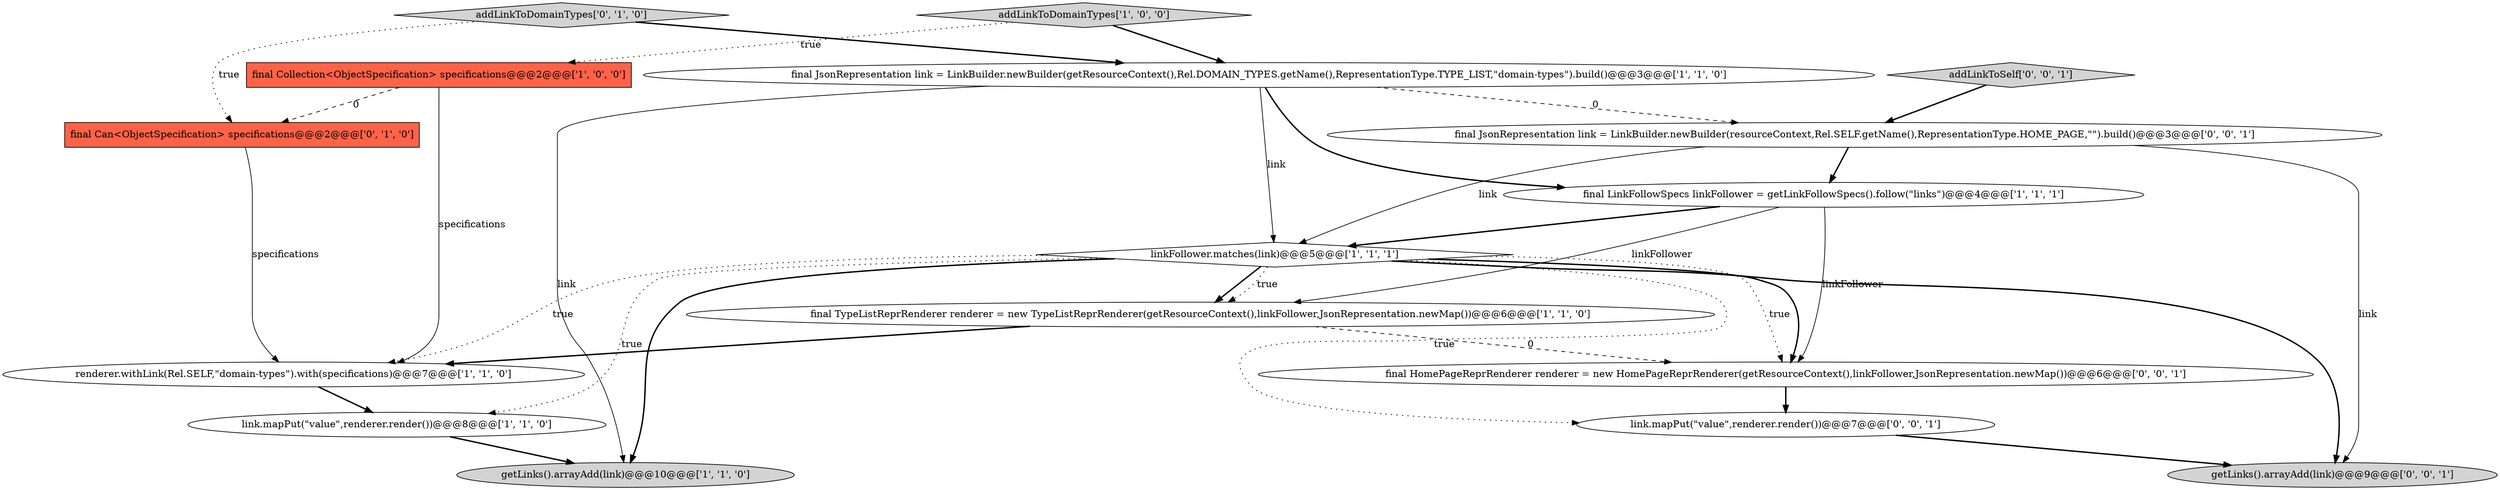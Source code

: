 digraph {
2 [style = filled, label = "getLinks().arrayAdd(link)@@@10@@@['1', '1', '0']", fillcolor = lightgray, shape = ellipse image = "AAA0AAABBB1BBB"];
5 [style = filled, label = "final JsonRepresentation link = LinkBuilder.newBuilder(getResourceContext(),Rel.DOMAIN_TYPES.getName(),RepresentationType.TYPE_LIST,\"domain-types\").build()@@@3@@@['1', '1', '0']", fillcolor = white, shape = ellipse image = "AAA0AAABBB1BBB"];
6 [style = filled, label = "renderer.withLink(Rel.SELF,\"domain-types\").with(specifications)@@@7@@@['1', '1', '0']", fillcolor = white, shape = ellipse image = "AAA0AAABBB1BBB"];
8 [style = filled, label = "addLinkToDomainTypes['1', '0', '0']", fillcolor = lightgray, shape = diamond image = "AAA0AAABBB1BBB"];
1 [style = filled, label = "link.mapPut(\"value\",renderer.render())@@@8@@@['1', '1', '0']", fillcolor = white, shape = ellipse image = "AAA0AAABBB1BBB"];
3 [style = filled, label = "linkFollower.matches(link)@@@5@@@['1', '1', '1']", fillcolor = white, shape = diamond image = "AAA0AAABBB1BBB"];
11 [style = filled, label = "final HomePageReprRenderer renderer = new HomePageReprRenderer(getResourceContext(),linkFollower,JsonRepresentation.newMap())@@@6@@@['0', '0', '1']", fillcolor = white, shape = ellipse image = "AAA0AAABBB3BBB"];
12 [style = filled, label = "addLinkToSelf['0', '0', '1']", fillcolor = lightgray, shape = diamond image = "AAA0AAABBB3BBB"];
13 [style = filled, label = "final JsonRepresentation link = LinkBuilder.newBuilder(resourceContext,Rel.SELF.getName(),RepresentationType.HOME_PAGE,\"\").build()@@@3@@@['0', '0', '1']", fillcolor = white, shape = ellipse image = "AAA0AAABBB3BBB"];
14 [style = filled, label = "getLinks().arrayAdd(link)@@@9@@@['0', '0', '1']", fillcolor = lightgray, shape = ellipse image = "AAA0AAABBB3BBB"];
4 [style = filled, label = "final Collection<ObjectSpecification> specifications@@@2@@@['1', '0', '0']", fillcolor = tomato, shape = box image = "AAA1AAABBB1BBB"];
10 [style = filled, label = "final Can<ObjectSpecification> specifications@@@2@@@['0', '1', '0']", fillcolor = tomato, shape = box image = "AAA1AAABBB2BBB"];
7 [style = filled, label = "final LinkFollowSpecs linkFollower = getLinkFollowSpecs().follow(\"links\")@@@4@@@['1', '1', '1']", fillcolor = white, shape = ellipse image = "AAA0AAABBB1BBB"];
15 [style = filled, label = "link.mapPut(\"value\",renderer.render())@@@7@@@['0', '0', '1']", fillcolor = white, shape = ellipse image = "AAA0AAABBB3BBB"];
0 [style = filled, label = "final TypeListReprRenderer renderer = new TypeListReprRenderer(getResourceContext(),linkFollower,JsonRepresentation.newMap())@@@6@@@['1', '1', '0']", fillcolor = white, shape = ellipse image = "AAA0AAABBB1BBB"];
9 [style = filled, label = "addLinkToDomainTypes['0', '1', '0']", fillcolor = lightgray, shape = diamond image = "AAA0AAABBB2BBB"];
5->13 [style = dashed, label="0"];
3->11 [style = dotted, label="true"];
15->14 [style = bold, label=""];
0->6 [style = bold, label=""];
3->14 [style = bold, label=""];
13->14 [style = solid, label="link"];
3->11 [style = bold, label=""];
4->6 [style = solid, label="specifications"];
13->3 [style = solid, label="link"];
0->11 [style = dashed, label="0"];
3->6 [style = dotted, label="true"];
10->6 [style = solid, label="specifications"];
8->4 [style = dotted, label="true"];
7->3 [style = bold, label=""];
11->15 [style = bold, label=""];
3->0 [style = bold, label=""];
6->1 [style = bold, label=""];
12->13 [style = bold, label=""];
5->3 [style = solid, label="link"];
3->2 [style = bold, label=""];
8->5 [style = bold, label=""];
13->7 [style = bold, label=""];
3->15 [style = dotted, label="true"];
3->0 [style = dotted, label="true"];
9->5 [style = bold, label=""];
5->7 [style = bold, label=""];
1->2 [style = bold, label=""];
7->11 [style = solid, label="linkFollower"];
4->10 [style = dashed, label="0"];
9->10 [style = dotted, label="true"];
3->1 [style = dotted, label="true"];
5->2 [style = solid, label="link"];
7->0 [style = solid, label="linkFollower"];
}
